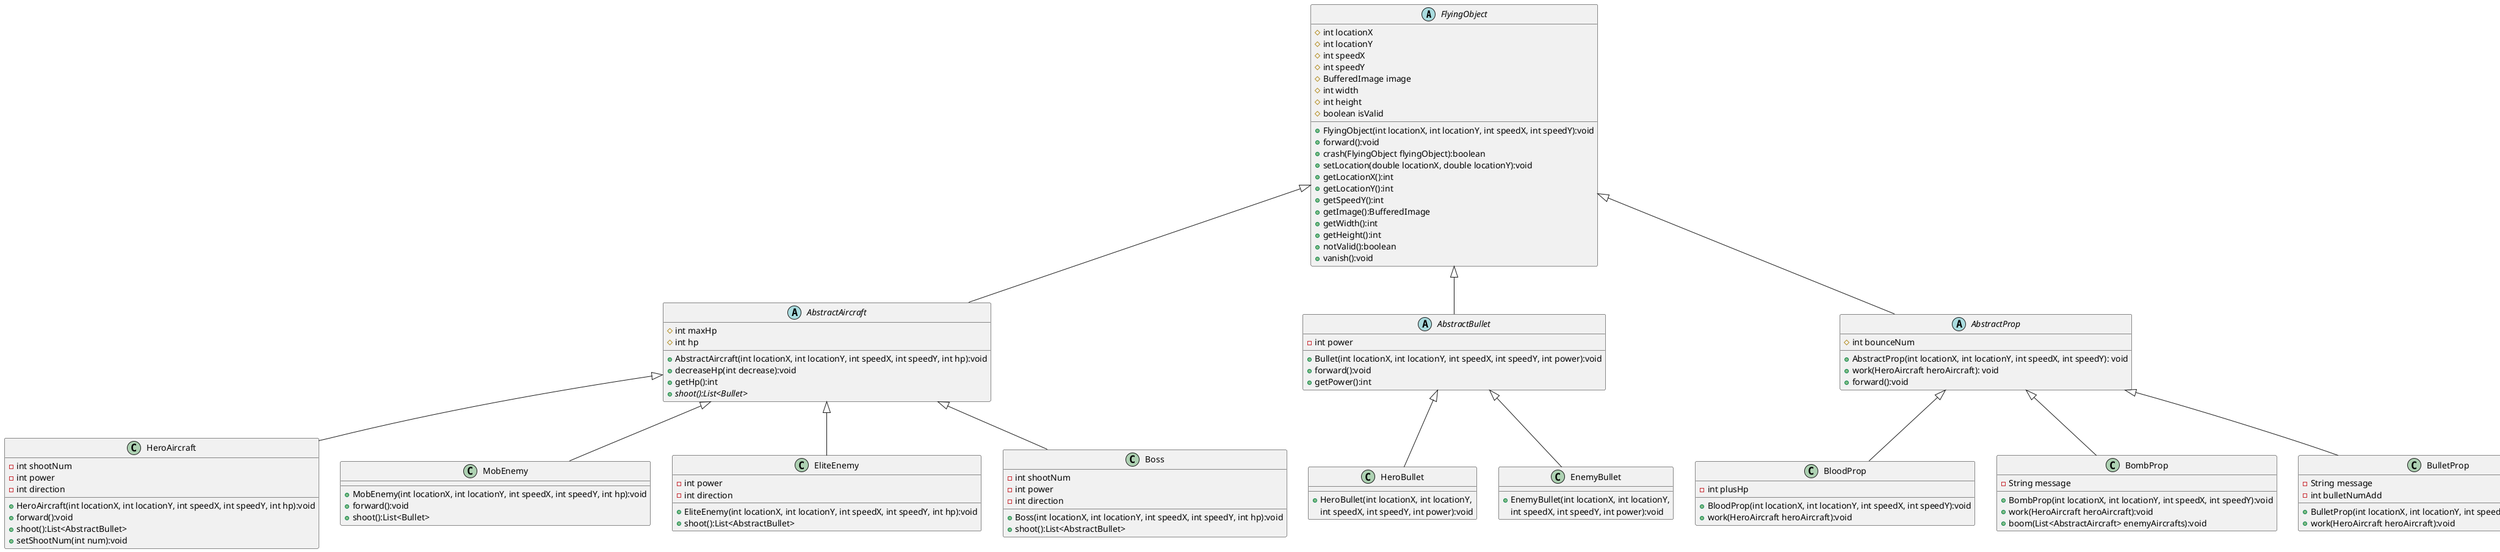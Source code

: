 @startuml
'https://plantuml.com/class-diagram

abstract class FlyingObject
{
    # int locationX
    # int locationY
    # int speedX
    # int speedY
    # BufferedImage image
    # int width
    # int height
    # boolean isValid

    + FlyingObject(int locationX, int locationY, int speedX, int speedY):void
    + forward():void
    + crash(FlyingObject flyingObject):boolean
    + setLocation(double locationX, double locationY):void
    + getLocationX():int
    + getLocationY():int
    + getSpeedY():int
    + getImage():BufferedImage
    + getWidth():int
    + getHeight():int
    + notValid():boolean
    + vanish():void
}
abstract class AbstractAircraft
{
	# int maxHp
    # int hp
    + AbstractAircraft(int locationX, int locationY, int speedX, int speedY, int hp):void
    + decreaseHp(int decrease):void
    + getHp():int
    + {abstract} shoot():List<Bullet>
 }

abstract class AbstractBullet
{
    - int power
    + Bullet(int locationX, int locationY, int speedX, int speedY, int power):void
    + forward():void
	+ getPower():int
}

abstract class AbstractProp
{
    # int bounceNum
    + AbstractProp(int locationX, int locationY, int speedX, int speedY): void
    + work(HeroAircraft heroAircraft): void
    + forward():void
}

FlyingObject <|-- AbstractAircraft
FlyingObject <|-- AbstractBullet
FlyingObject <|-- AbstractProp

AbstractAircraft <|-- HeroAircraft
AbstractAircraft <|-- MobEnemy
AbstractAircraft <|-- EliteEnemy
AbstractAircraft <|-- Boss

AbstractBullet <|-- HeroBullet
AbstractBullet <|-- EnemyBullet

AbstractProp <|-- BloodProp
AbstractProp <|-- BombProp
AbstractProp <|-- BulletProp

class HeroAircraft {
    - int shootNum
    - int power
    - int direction
    + HeroAircraft(int locationX, int locationY, int speedX, int speedY, int hp):void
    + forward():void
    + shoot():List<AbstractBullet>
    + setShootNum(int num):void
}

class MobEnemy {
    + MobEnemy(int locationX, int locationY, int speedX, int speedY, int hp):void
    + forward():void
    + shoot():List<Bullet>
}

class EliteEnemy {
    - int power
    - int direction
    + EliteEnemy(int locationX, int locationY, int speedX, int speedY, int hp):void
    + shoot():List<AbstractBullet>
}

class Boss {
    - int shootNum
    - int power
    - int direction
    + Boss(int locationX, int locationY, int speedX, int speedY, int hp):void
    + shoot():List<AbstractBullet>
}

class HeroBullet {
    + HeroBullet(int locationX, int locationY,
     int speedX, int speedY, int power):void
}

class EnemyBullet {
    + EnemyBullet(int locationX, int locationY,
     int speedX, int speedY, int power):void
}

class BloodProp {
    - int plusHp
    + BloodProp(int locationX, int locationY, int speedX, int speedY):void
    + work(HeroAircraft heroAircraft):void
}

class BombProp {
    - String message
    + BombProp(int locationX, int locationY, int speedX, int speedY):void
    + work(HeroAircraft heroAircraft):void
    + boom(List<AbstractAircraft> enemyAircrafts):void
}

class BulletProp{
    - String message
    - int bulletNumAdd
    + BulletProp(int locationX, int locationY, int speedX, int speedY):void
    + work(HeroAircraft heroAircraft):void
}



@enduml